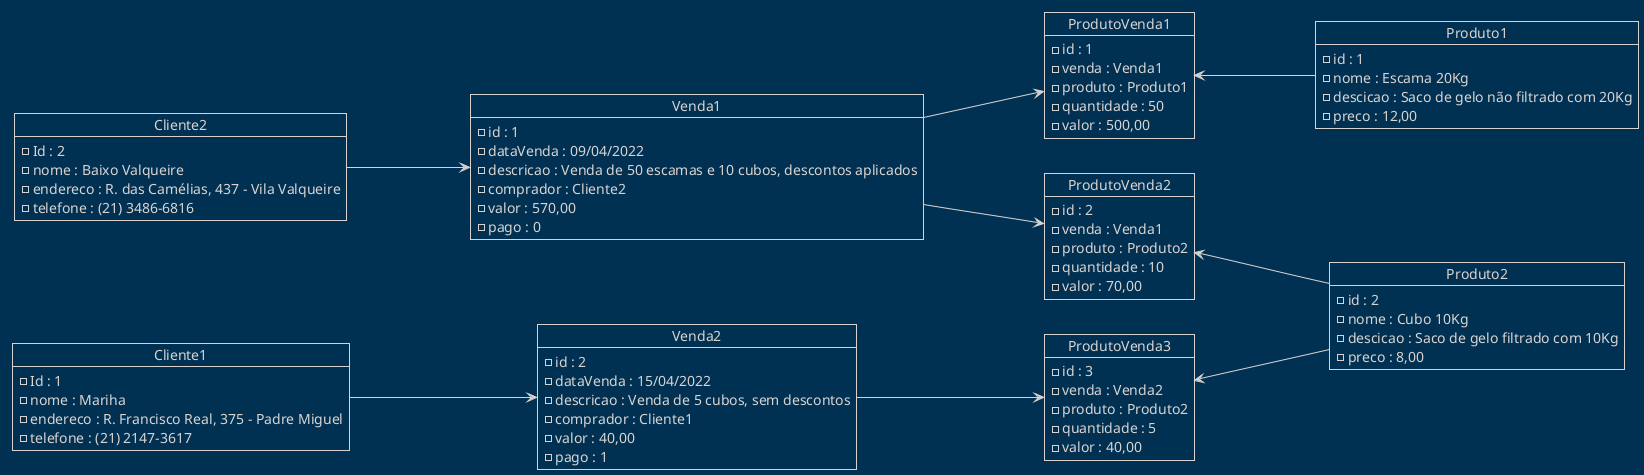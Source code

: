 @startuml
!theme blueprint
left to right direction

object Cliente1 {
-Id : 1
-nome : Mariha
-endereco : R. Francisco Real, 375 - Padre Miguel
-telefone : (21) 2147-3617 
}

object Cliente2 {
-Id : 2
-nome : Baixo Valqueire
-endereco : R. das Camélias, 437 - Vila Valqueire
-telefone : (21) 3486-6816
}

object Produto1 {
-id : 1
-nome : Escama 20Kg
-descicao : Saco de gelo não filtrado com 20Kg
-preco : 12,00
}

object Produto2 {
-id : 2
-nome : Cubo 10Kg
-descicao : Saco de gelo filtrado com 10Kg
-preco : 8,00
}

object Venda1 {
-id : 1
-dataVenda : 09/04/2022
-descricao : Venda de 50 escamas e 10 cubos, descontos aplicados
-comprador : Cliente2
-valor : 570,00
-pago : 0
}

object Venda2 {
-id : 2
-dataVenda : 15/04/2022
-descricao : Venda de 5 cubos, sem descontos
-comprador : Cliente1
-valor : 40,00
-pago : 1
}

object ProdutoVenda1{
-id : 1
-venda : Venda1
-produto : Produto1
-quantidade : 50
-valor : 500,00
}

object ProdutoVenda2{
-id : 2
-venda : Venda1
-produto : Produto2
-quantidade : 10
-valor : 70,00
}

object ProdutoVenda3{
-id : 3
-venda : Venda2
-produto : Produto2
-quantidade : 5
-valor : 40,00
}

Cliente1 ---> Venda2
Cliente2 ---> Venda1

Produto1 -up--> ProdutoVenda1
Produto2 -up--> ProdutoVenda2
Produto2 -up--> ProdutoVenda3

Venda1 ---> ProdutoVenda1
Venda1 ---> ProdutoVenda2
Venda2 ---> ProdutoVenda3
@enduml